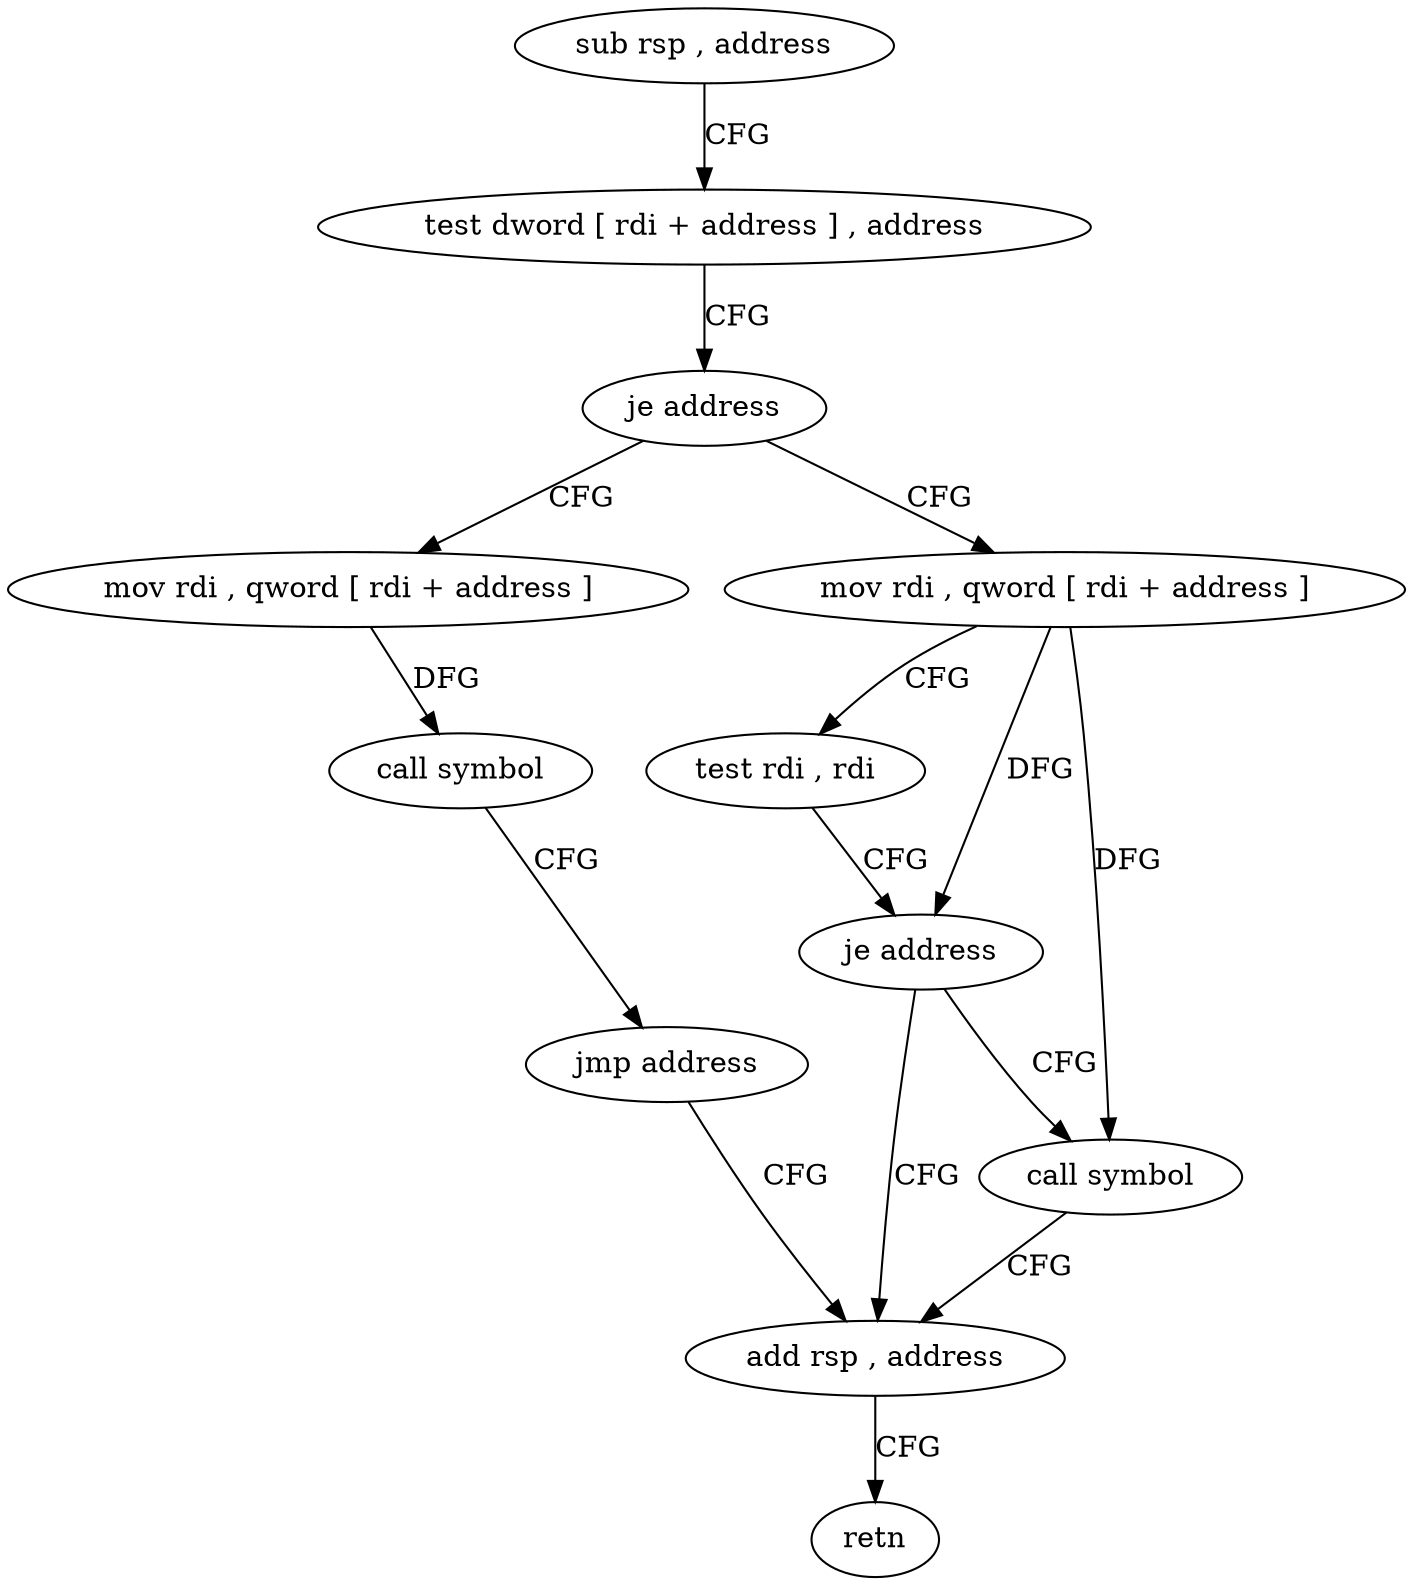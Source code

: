 digraph "func" {
"4268468" [label = "sub rsp , address" ]
"4268472" [label = "test dword [ rdi + address ] , address" ]
"4268479" [label = "je address" ]
"4268500" [label = "mov rdi , qword [ rdi + address ]" ]
"4268481" [label = "mov rdi , qword [ rdi + address ]" ]
"4268504" [label = "call symbol" ]
"4268509" [label = "jmp address" ]
"4268495" [label = "add rsp , address" ]
"4268485" [label = "test rdi , rdi" ]
"4268488" [label = "je address" ]
"4268490" [label = "call symbol" ]
"4268499" [label = "retn" ]
"4268468" -> "4268472" [ label = "CFG" ]
"4268472" -> "4268479" [ label = "CFG" ]
"4268479" -> "4268500" [ label = "CFG" ]
"4268479" -> "4268481" [ label = "CFG" ]
"4268500" -> "4268504" [ label = "DFG" ]
"4268481" -> "4268485" [ label = "CFG" ]
"4268481" -> "4268488" [ label = "DFG" ]
"4268481" -> "4268490" [ label = "DFG" ]
"4268504" -> "4268509" [ label = "CFG" ]
"4268509" -> "4268495" [ label = "CFG" ]
"4268495" -> "4268499" [ label = "CFG" ]
"4268485" -> "4268488" [ label = "CFG" ]
"4268488" -> "4268495" [ label = "CFG" ]
"4268488" -> "4268490" [ label = "CFG" ]
"4268490" -> "4268495" [ label = "CFG" ]
}
